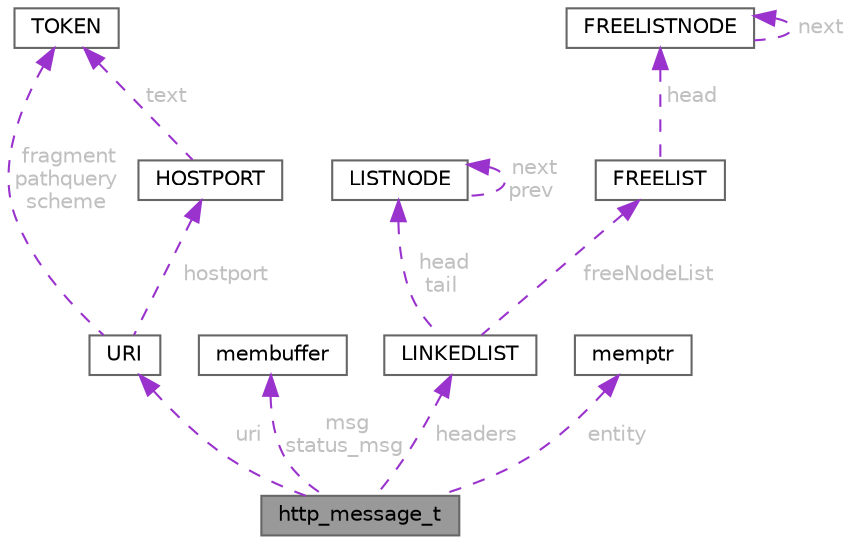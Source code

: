 digraph "http_message_t"
{
 // LATEX_PDF_SIZE
  bgcolor="transparent";
  edge [fontname=Helvetica,fontsize=10,labelfontname=Helvetica,labelfontsize=10];
  node [fontname=Helvetica,fontsize=10,shape=box,height=0.2,width=0.4];
  Node1 [id="Node000001",label="http_message_t",height=0.2,width=0.4,color="gray40", fillcolor="grey60", style="filled", fontcolor="black",tooltip=" "];
  Node2 -> Node1 [id="edge1_Node000001_Node000002",dir="back",color="darkorchid3",style="dashed",tooltip=" ",label=" uri",fontcolor="grey" ];
  Node2 [id="Node000002",label="URI",height=0.2,width=0.4,color="gray40", fillcolor="white", style="filled",URL="$structURI.html",tooltip="Represents a URI used in parse_uri and elsewhere."];
  Node3 -> Node2 [id="edge2_Node000002_Node000003",dir="back",color="darkorchid3",style="dashed",tooltip=" ",label=" fragment\npathquery\nscheme",fontcolor="grey" ];
  Node3 [id="Node000003",label="TOKEN",height=0.2,width=0.4,color="gray40", fillcolor="white", style="filled",URL="$structTOKEN.html",tooltip="Buffer used in parsinghttp messages, urls, etc. generally this simply holds a pointer into a larger a..."];
  Node4 -> Node2 [id="edge3_Node000002_Node000004",dir="back",color="darkorchid3",style="dashed",tooltip=" ",label=" hostport",fontcolor="grey" ];
  Node4 [id="Node000004",label="HOSTPORT",height=0.2,width=0.4,color="gray40", fillcolor="white", style="filled",URL="$structHOSTPORT.html",tooltip="Represents a host port: e.g. \"127.127.0.1:80\" text is a token pointing to the full string representat..."];
  Node3 -> Node4 [id="edge4_Node000004_Node000003",dir="back",color="darkorchid3",style="dashed",tooltip=" ",label=" text",fontcolor="grey" ];
  Node5 -> Node1 [id="edge5_Node000001_Node000005",dir="back",color="darkorchid3",style="dashed",tooltip=" ",label=" msg\nstatus_msg",fontcolor="grey" ];
  Node5 [id="Node000005",label="membuffer",height=0.2,width=0.4,color="gray40", fillcolor="white", style="filled",URL="$structmembuffer.html",tooltip=" "];
  Node6 -> Node1 [id="edge6_Node000001_Node000006",dir="back",color="darkorchid3",style="dashed",tooltip=" ",label=" headers",fontcolor="grey" ];
  Node6 [id="Node000006",label="LINKEDLIST",height=0.2,width=0.4,color="gray40", fillcolor="white", style="filled",URL="$structLINKEDLIST.html",tooltip=" "];
  Node7 -> Node6 [id="edge7_Node000006_Node000007",dir="back",color="darkorchid3",style="dashed",tooltip=" ",label=" head\ntail",fontcolor="grey" ];
  Node7 [id="Node000007",label="LISTNODE",height=0.2,width=0.4,color="gray40", fillcolor="white", style="filled",URL="$structLISTNODE.html",tooltip=" "];
  Node7 -> Node7 [id="edge8_Node000007_Node000007",dir="back",color="darkorchid3",style="dashed",tooltip=" ",label=" next\nprev",fontcolor="grey" ];
  Node8 -> Node6 [id="edge9_Node000006_Node000008",dir="back",color="darkorchid3",style="dashed",tooltip=" ",label=" freeNodeList",fontcolor="grey" ];
  Node8 [id="Node000008",label="FREELIST",height=0.2,width=0.4,color="gray40", fillcolor="white", style="filled",URL="$structFREELIST.html",tooltip=" "];
  Node9 -> Node8 [id="edge10_Node000008_Node000009",dir="back",color="darkorchid3",style="dashed",tooltip=" ",label=" head",fontcolor="grey" ];
  Node9 [id="Node000009",label="FREELISTNODE",height=0.2,width=0.4,color="gray40", fillcolor="white", style="filled",URL="$structFREELISTNODE.html",tooltip=" "];
  Node9 -> Node9 [id="edge11_Node000009_Node000009",dir="back",color="darkorchid3",style="dashed",tooltip=" ",label=" next",fontcolor="grey" ];
  Node10 -> Node1 [id="edge12_Node000001_Node000010",dir="back",color="darkorchid3",style="dashed",tooltip=" ",label=" entity",fontcolor="grey" ];
  Node10 [id="Node000010",label="memptr",height=0.2,width=0.4,color="gray40", fillcolor="white", style="filled",URL="$structmemptr.html",tooltip=" "];
}
